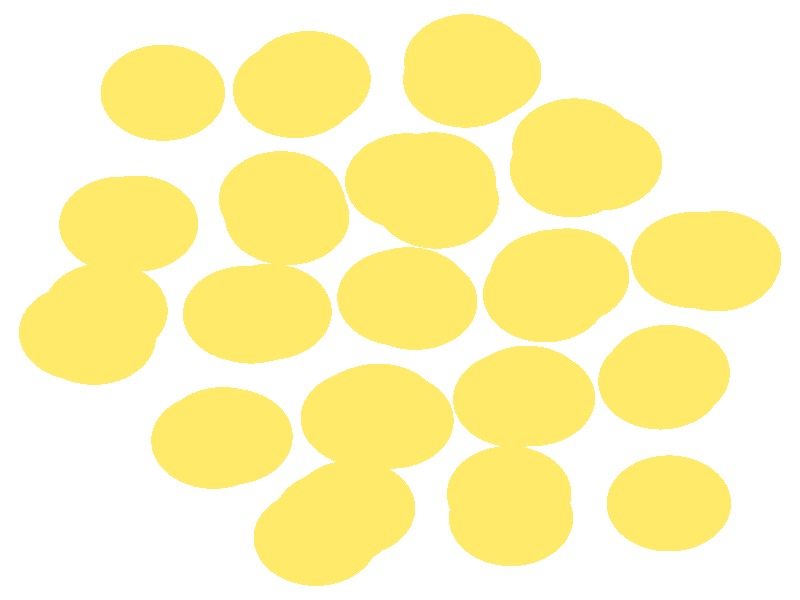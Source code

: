 #include "colors.inc"
#include "finish.inc"

global_settings {assumed_gamma 1 max_trace_level 6}
background {color White}
camera {orthographic
  right -13.12*x up 12.74*y
  direction 1.00*z
  location <0,0,50.00> look_at <0,0,0>}
light_source {<  2.00,   3.00,  40.00> color White
  area_light <0.70, 0, 0>, <0, 0.70, 0>, 3, 3
  adaptive 1 jitter}

#declare simple = finish {phong 0.7}
#declare pale = finish {ambient .5 diffuse .85 roughness .001 specular 0.200 }
#declare intermediate = finish {ambient 0.3 diffuse 0.6 specular 0.10 roughness 0.04 }
#declare vmd = finish {ambient .0 diffuse .65 phong 0.1 phong_size 40. specular 0.500 }
#declare jmol = finish {ambient .2 diffuse .6 specular 1 roughness .001 metallic}
#declare ase2 = finish {ambient 0.05 brilliance 3 diffuse 0.6 metallic specular 0.70 roughness 0.04 reflection 0.15}
#declare ase3 = finish {ambient .15 brilliance 2 diffuse .6 metallic specular 1. roughness .001 reflection .0}
#declare glass = finish {ambient .05 diffuse .3 specular 1. roughness .001}
#declare Rcell = 0.050;
#declare Rbond = 0.100;

#macro atom(LOC, R, COL, FIN)
  sphere{LOC, R texture{pigment{COL} finish{FIN}}}
#end
#macro constrain(LOC, R, COL, FIN)
union{torus{R, Rcell rotate 45*z texture{pigment{COL} finish{FIN}}}
      torus{R, Rcell rotate -45*z texture{pigment{COL} finish{FIN}}}
      translate LOC}
#end

atom(< -2.14,  -0.25,  -1.42>, 1.02, rgb <1.00, 0.82, 0.14>, ase3) // #0 
atom(< -0.14,  -2.56,  -1.58>, 1.02, rgb <1.00, 0.82, 0.14>, ase3) // #1 
atom(< -2.78,  -2.90,  -3.10>, 1.02, rgb <1.00, 0.82, 0.14>, ase3) // #2 
atom(<  0.25,  -0.04,   0.00>, 1.02, rgb <1.00, 0.82, 0.14>, ase3) // #3 
atom(<  0.60,   2.11,  -1.22>, 1.02, rgb <1.00, 0.82, 0.14>, ase3) // #4 
atom(<  2.74,   0.50,  -1.28>, 1.02, rgb <1.00, 0.82, 0.14>, ase3) // #5 
atom(<  0.14,   0.10,  -2.87>, 1.02, rgb <1.00, 0.82, 0.14>, ase3) // #6 
atom(<  2.82,   2.78,  -2.94>, 1.02, rgb <1.00, 0.82, 0.14>, ase3) // #7 
atom(< -5.02,  -0.78,  -2.67>, 1.02, rgb <1.00, 0.82, 0.14>, ase3) // #8 
atom(< -4.33,   1.62,  -4.18>, 1.02, rgb <1.00, 0.82, 0.14>, ase3) // #9 
atom(< -2.37,  -0.31,  -4.25>, 1.02, rgb <1.00, 0.82, 0.14>, ase3) // #10 
atom(< -5.23,  -0.69,  -5.58>, 1.02, rgb <1.00, 0.82, 0.14>, ase3) // #11 
atom(< -1.85,   1.76,  -2.59>, 1.02, rgb <1.00, 0.82, 0.14>, ase3) // #12 
atom(< -1.50,   4.69,  -4.45>, 1.02, rgb <1.00, 0.82, 0.14>, ase3) // #13 
atom(<  0.55,   2.54,  -4.35>, 1.02, rgb <1.00, 0.82, 0.14>, ase3) // #14 
atom(< -1.95,   2.14,  -5.72>, 1.02, rgb <1.00, 0.82, 0.14>, ase3) // #15 
atom(<  1.30,   4.85,  -2.74>, 1.02, rgb <1.00, 0.82, 0.14>, ase3) // #16 
atom(<  1.09,   5.05,  -5.68>, 1.02, rgb <1.00, 0.82, 0.14>, ase3) // #17 
atom(< -4.57,   1.60,  -7.37>, 1.02, rgb <1.00, 0.82, 0.14>, ase3) // #18 
atom(< -3.89,   4.40,  -5.70>, 1.02, rgb <1.00, 0.82, 0.14>, ase3) // #19 
atom(< -1.72,   4.46,  -7.10>, 1.02, rgb <1.00, 0.82, 0.14>, ase3) // #20 
atom(< -0.77,  -4.42,  -2.76>, 1.02, rgb <1.00, 0.82, 0.14>, ase3) // #21 
atom(< -0.35,  -2.37,  -4.28>, 1.02, rgb <1.00, 0.82, 0.14>, ase3) // #22 
atom(<  1.79,  -4.12,  -4.28>, 1.02, rgb <1.00, 0.82, 0.14>, ase3) // #23 
atom(< -1.38,  -5.05,  -5.89>, 1.02, rgb <1.00, 0.82, 0.14>, ase3) // #24 
atom(<  2.18,  -2.08,  -3.04>, 1.02, rgb <1.00, 0.82, 0.14>, ase3) // #25 
atom(<  2.57,   0.48,  -4.38>, 1.02, rgb <1.00, 0.82, 0.14>, ase3) // #26 
atom(<  4.39,  -1.55,  -4.67>, 1.02, rgb <1.00, 0.82, 0.14>, ase3) // #27 
atom(<  2.08,  -1.99,  -5.79>, 1.02, rgb <1.00, 0.82, 0.14>, ase3) // #28 
atom(<  5.23,   0.87,  -2.98>, 1.02, rgb <1.00, 0.82, 0.14>, ase3) // #29 
atom(<  4.81,   0.85,  -6.04>, 1.02, rgb <1.00, 0.82, 0.14>, ase3) // #30 
atom(< -3.06,  -2.99,  -5.55>, 1.02, rgb <1.00, 0.82, 0.14>, ase3) // #31 
atom(< -2.44,  -0.33,  -7.13>, 1.02, rgb <1.00, 0.82, 0.14>, ase3) // #32 
atom(< -0.43,  -2.40,  -7.17>, 1.02, rgb <1.00, 0.82, 0.14>, ase3) // #33 
atom(< -2.90,  -2.87,  -8.38>, 1.02, rgb <1.00, 0.82, 0.14>, ase3) // #34 
atom(<  0.06,   0.07,  -5.76>, 1.02, rgb <1.00, 0.82, 0.14>, ase3) // #35 
atom(<  0.48,   2.52,  -7.23>, 1.02, rgb <1.00, 0.82, 0.14>, ase3) // #36 
atom(<  2.49,   0.45,  -7.27>, 1.02, rgb <1.00, 0.82, 0.14>, ase3) // #37 
atom(< -0.01,   0.05,  -8.64>, 1.02, rgb <1.00, 0.82, 0.14>, ase3) // #38 
atom(<  2.86,   3.26,  -5.85>, 1.02, rgb <1.00, 0.82, 0.14>, ase3) // #39 
atom(<  3.28,   2.92,  -8.73>, 1.02, rgb <1.00, 0.82, 0.14>, ase3) // #40 
atom(< -4.83,  -0.23,  -8.40>, 1.02, rgb <1.00, 0.82, 0.14>, ase3) // #41 
atom(< -2.54,  -0.30,  -9.80>, 1.02, rgb <1.00, 0.82, 0.14>, ase3) // #42 
atom(< -1.91,   2.02,  -8.32>, 1.02, rgb <1.00, 0.82, 0.14>, ase3) // #43 
atom(<  0.12,   2.52, -10.03>, 1.02, rgb <1.00, 0.82, 0.14>, ase3) // #44 
atom(<  1.07,   4.68,  -8.82>, 1.02, rgb <1.00, 0.82, 0.14>, ase3) // #45 
atom(<  1.82,  -4.63,  -7.15>, 1.02, rgb <1.00, 0.82, 0.14>, ase3) // #46 
atom(<  4.41,  -4.32,  -5.79>, 1.02, rgb <1.00, 0.82, 0.14>, ase3) // #47 
atom(<  4.27,  -1.73,  -7.44>, 1.02, rgb <1.00, 0.82, 0.14>, ase3) // #48 
atom(< -1.05,  -4.64,  -8.46>, 1.02, rgb <1.00, 0.82, 0.14>, ase3) // #49 
atom(< -0.61,  -2.51, -10.13>, 1.02, rgb <1.00, 0.82, 0.14>, ase3) // #50 
atom(<  1.89,  -2.11,  -8.75>, 1.02, rgb <1.00, 0.82, 0.14>, ase3) // #51 
atom(<  2.38,   0.12, -10.48>, 1.02, rgb <1.00, 0.82, 0.14>, ase3) // #52 
atom(<  5.20,   0.78,  -8.74>, 1.02, rgb <1.00, 0.82, 0.14>, ase3) // #53 
atom(<  0.25,  -0.04, -11.58>, 1.02, rgb <1.00, 0.82, 0.14>, ase3) // #54 

